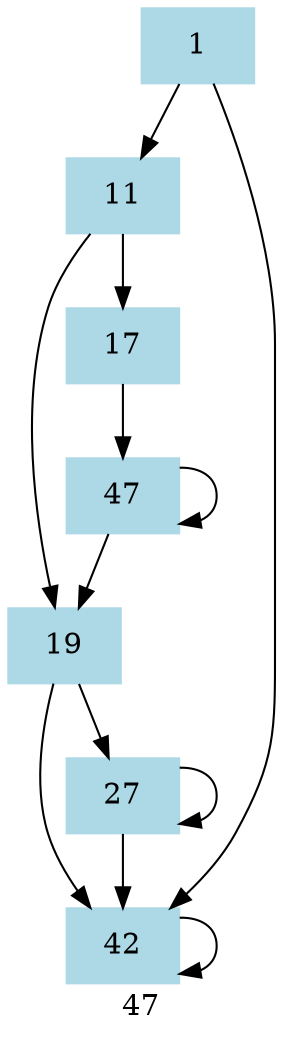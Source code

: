 digraph CFG {
    node[shape=box, style=filled, color=lightblue];
    
    label="1";
    label="11";
    label="17";
    label="19";
    label="27";
    label="42";
    label="47";
    
    "1" -> "11";
    "1" -> "42";
    
    "11" -> "19";
    "11" -> "17";
    
    "17" -> "47";
    
    "19" -> "42";
    "19" -> "27";
    
    "27" -> "42";
    "27" -> "27";  // Loop
    
    "42" -> "42";  // Exit
    
    "47" -> "19";
    "47" -> "47";  // Loop
}